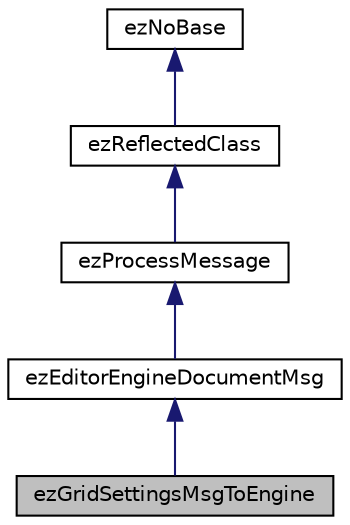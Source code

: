 digraph "ezGridSettingsMsgToEngine"
{
 // LATEX_PDF_SIZE
  edge [fontname="Helvetica",fontsize="10",labelfontname="Helvetica",labelfontsize="10"];
  node [fontname="Helvetica",fontsize="10",shape=record];
  Node1 [label="ezGridSettingsMsgToEngine",height=0.2,width=0.4,color="black", fillcolor="grey75", style="filled", fontcolor="black",tooltip=" "];
  Node2 -> Node1 [dir="back",color="midnightblue",fontsize="10",style="solid",fontname="Helvetica"];
  Node2 [label="ezEditorEngineDocumentMsg",height=0.2,width=0.4,color="black", fillcolor="white", style="filled",URL="$d1/dfa/classez_editor_engine_document_msg.htm",tooltip="Base class for all messages that are tied to some document."];
  Node3 -> Node2 [dir="back",color="midnightblue",fontsize="10",style="solid",fontname="Helvetica"];
  Node3 [label="ezProcessMessage",height=0.2,width=0.4,color="black", fillcolor="white", style="filled",URL="$db/d40/classez_process_message.htm",tooltip="Base class for IPC messages transmitted by ezIpcChannel."];
  Node4 -> Node3 [dir="back",color="midnightblue",fontsize="10",style="solid",fontname="Helvetica"];
  Node4 [label="ezReflectedClass",height=0.2,width=0.4,color="black", fillcolor="white", style="filled",URL="$db/d45/classez_reflected_class.htm",tooltip="All classes that should be dynamically reflectable, need to be derived from this base class."];
  Node5 -> Node4 [dir="back",color="midnightblue",fontsize="10",style="solid",fontname="Helvetica"];
  Node5 [label="ezNoBase",height=0.2,width=0.4,color="black", fillcolor="white", style="filled",URL="$d4/d02/classez_no_base.htm",tooltip="Dummy type to pass to templates and macros that expect a base type for a class that has no base."];
}
